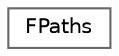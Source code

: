 digraph "Graphical Class Hierarchy"
{
 // INTERACTIVE_SVG=YES
 // LATEX_PDF_SIZE
  bgcolor="transparent";
  edge [fontname=Helvetica,fontsize=10,labelfontname=Helvetica,labelfontsize=10];
  node [fontname=Helvetica,fontsize=10,shape=box,height=0.2,width=0.4];
  rankdir="LR";
  Node0 [id="Node000000",label="FPaths",height=0.2,width=0.4,color="grey40", fillcolor="white", style="filled",URL="$df/d4c/classFPaths.html",tooltip="Path helpers for retrieving game dir, engine dir, etc."];
}
